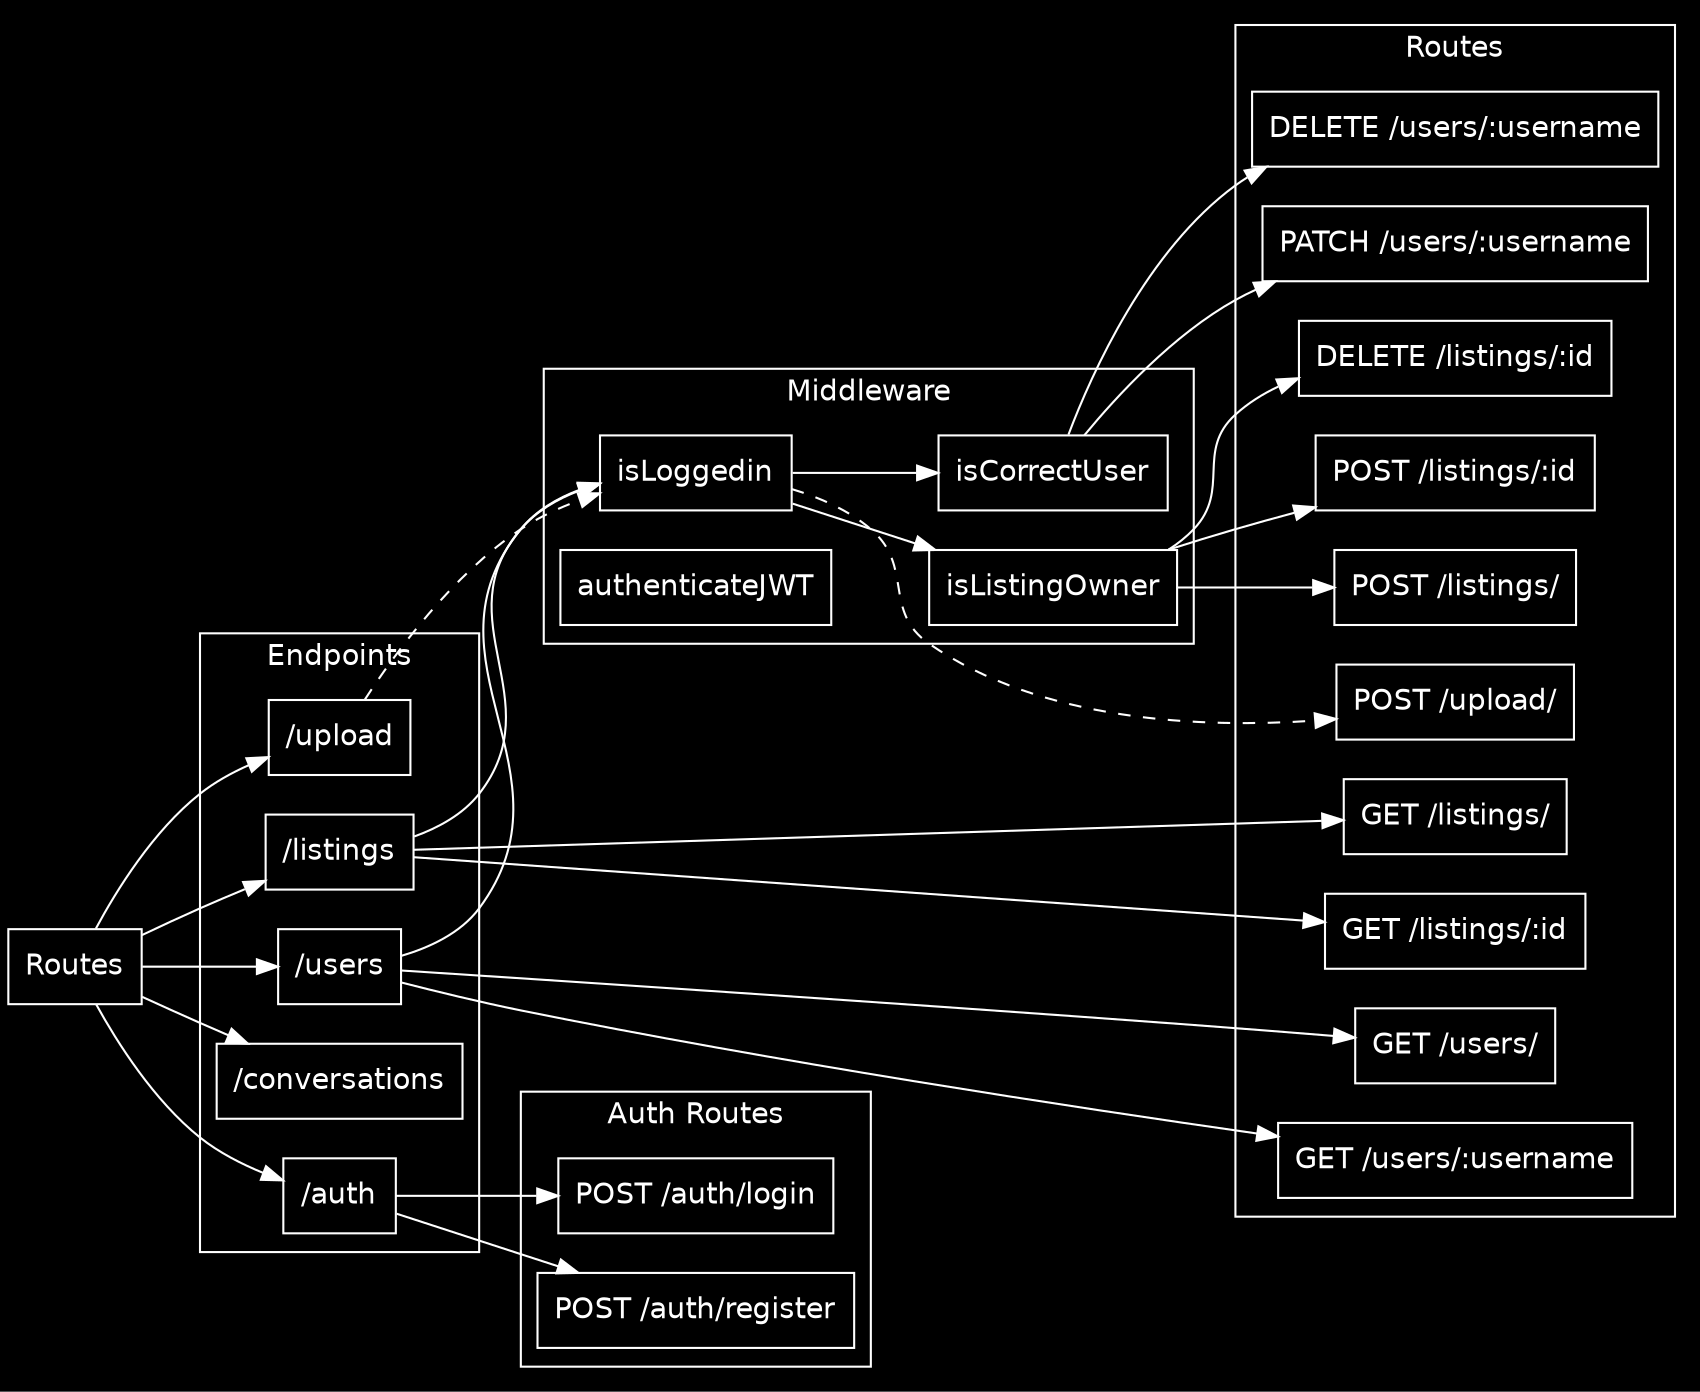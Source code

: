 digraph G {
    splines="spline"
    rankdir="LR"

    graph [bgcolor=black, fontcolor=white, color=white, fontname="Helvetica"];
    node [shape=record, fontname="Helvetica", color=white, fontcolor=white];
    edge [color=white, fontcolor=white, fontname="Helvetica"];

    subgraph cluster_2 {
        rank=same;
        label="Routes"
        node [label="POST /listings/"]; newListing
        node [label="GET /listings/"]; getAllListings
        node [label="GET /listings/:id"]; getListingById
        node [label="DELETE /listings/:id"]; deleteListing
        node [label="GET /users/"]; getAllUsers
        node [label="GET /users/:username"]; getUserByUsername
        node [label="PATCH /users/:username"]; updateUser
        node [label="DELETE /users/:username"]; deleteUser
        node [label="POST /upload/"]; uploadImage
        node [label="POST /listings/:id"]; updateListing
    }

    subgraph cluster_3 {
        rank=same;
        label="Auth Routes"
        node [label="POST /auth/login"]; login
        node [label="POST /auth/register"]; register
    }

    listings -> isLoggedin -> isListingOwner -> {newListing updateListing deleteListing}
    users -> isLoggedin -> isCorrectUser -> {updateUser deleteUser}

    Routes ->  {auth conversations listings upload users}

    subgraph cluster_0 {
        label="Middleware"
        authenticateJWT
        isLoggedin
        isCorrectUser
        isListingOwner
    }

    subgraph cluster_1 {
        label="Endpoints"
        auth [label="/auth"]
        conversations [label="/conversations"]
        listings [label="/listings"]
        upload [label="/upload"]
        users [label="/users"]
    }

    auth -> {login register}
    listings -> {getAllListings getListingById}
    upload -> isLoggedin -> uploadImage [style=dashed]
    users -> {getAllUsers getUserByUsername}
}
